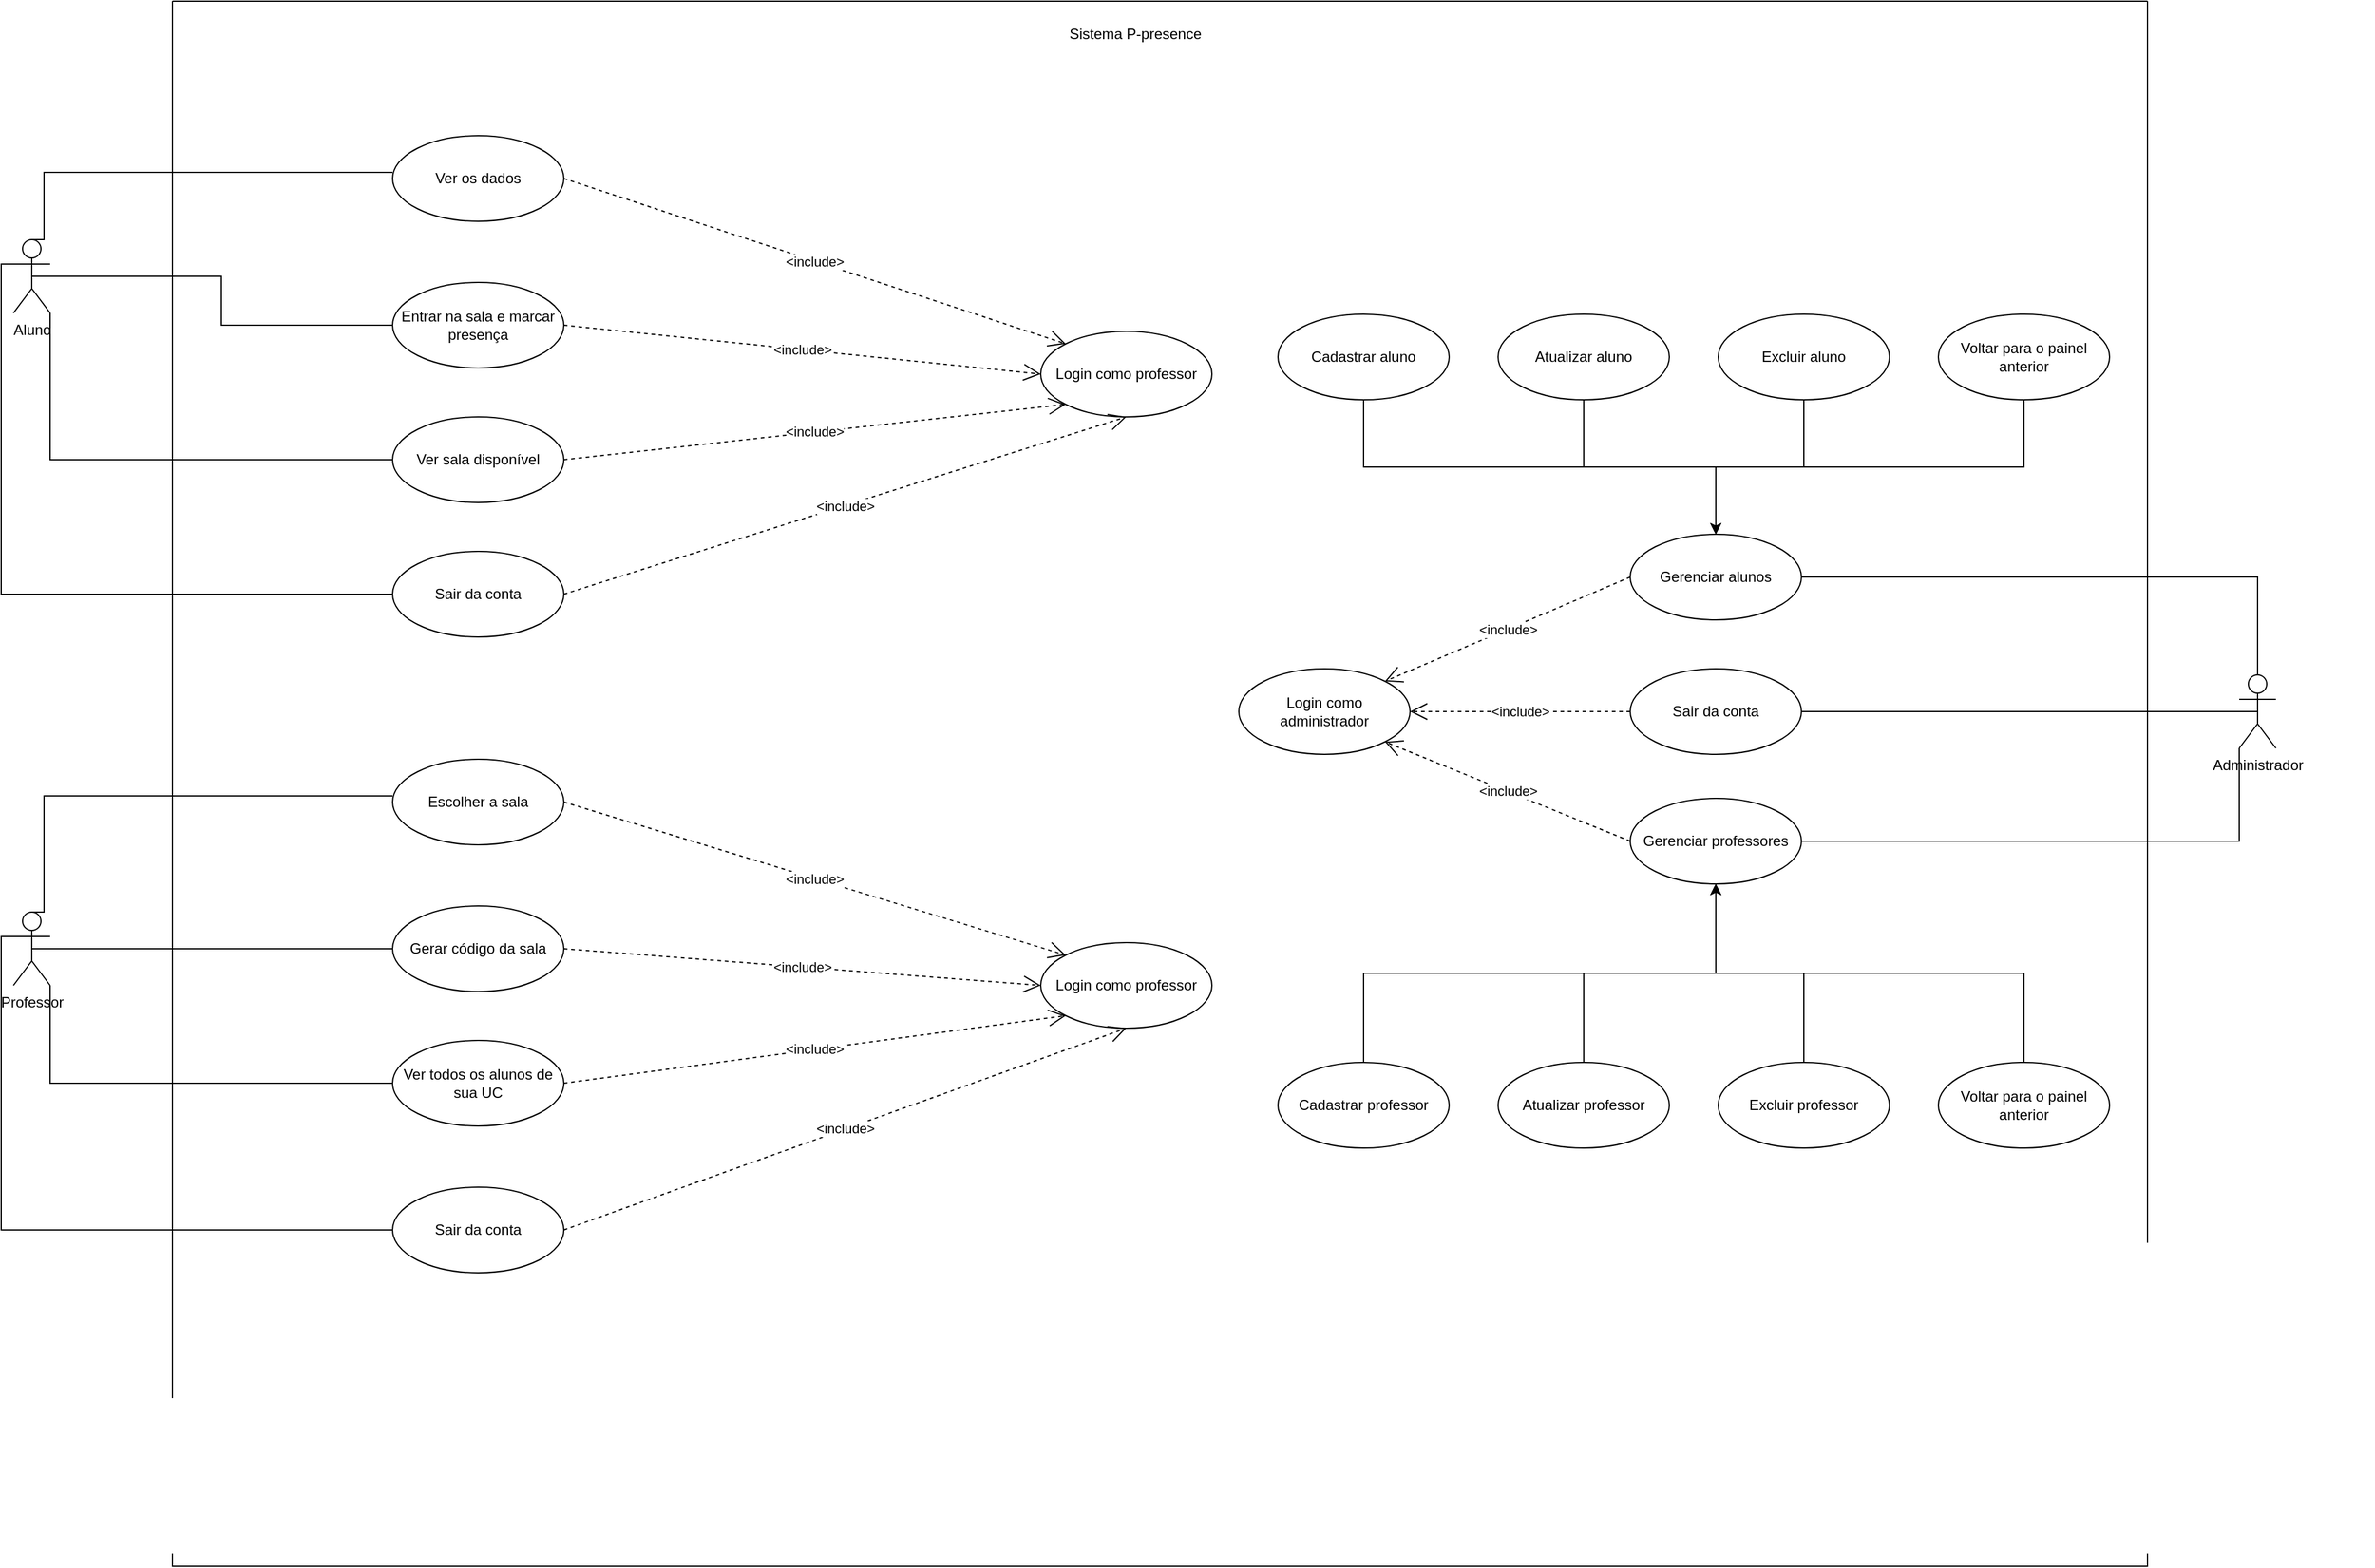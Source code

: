 <mxfile version="24.3.1" type="github">
  <diagram name="Página-1" id="how17dYmtc0pmDmi6kXH">
    <mxGraphModel dx="2390" dy="1278" grid="1" gridSize="9" guides="1" tooltips="1" connect="1" arrows="1" fold="1" page="1" pageScale="1" pageWidth="2339" pageHeight="3300" math="0" shadow="0">
      <root>
        <mxCell id="0" />
        <mxCell id="1" parent="0" />
        <mxCell id="jnGrhJHNjrjNaAiHW8BJ-2" value="Aluno" style="shape=umlActor;verticalLabelPosition=bottom;verticalAlign=top;html=1;" vertex="1" parent="1">
          <mxGeometry x="190" y="515" width="30" height="60" as="geometry" />
        </mxCell>
        <mxCell id="jnGrhJHNjrjNaAiHW8BJ-3" value="" style="swimlane;startSize=0;" vertex="1" parent="1">
          <mxGeometry x="320" y="320" width="1615" height="1280" as="geometry" />
        </mxCell>
        <mxCell id="jnGrhJHNjrjNaAiHW8BJ-4" value="Ver os dados" style="ellipse;whiteSpace=wrap;html=1;" vertex="1" parent="jnGrhJHNjrjNaAiHW8BJ-3">
          <mxGeometry x="180" y="110" width="140" height="70" as="geometry" />
        </mxCell>
        <mxCell id="jnGrhJHNjrjNaAiHW8BJ-5" value="Entrar na sala e marcar presença" style="ellipse;whiteSpace=wrap;html=1;" vertex="1" parent="jnGrhJHNjrjNaAiHW8BJ-3">
          <mxGeometry x="180" y="230" width="140" height="70" as="geometry" />
        </mxCell>
        <mxCell id="jnGrhJHNjrjNaAiHW8BJ-6" value="Ver sala disponível" style="ellipse;whiteSpace=wrap;html=1;" vertex="1" parent="jnGrhJHNjrjNaAiHW8BJ-3">
          <mxGeometry x="180" y="340" width="140" height="70" as="geometry" />
        </mxCell>
        <mxCell id="jnGrhJHNjrjNaAiHW8BJ-12" value="" style="endArrow=none;html=1;edgeStyle=orthogonalEdgeStyle;rounded=0;exitX=0.5;exitY=0;exitDx=0;exitDy=0;exitPerimeter=0;" edge="1" parent="jnGrhJHNjrjNaAiHW8BJ-3" source="jnGrhJHNjrjNaAiHW8BJ-2">
          <mxGeometry relative="1" as="geometry">
            <mxPoint x="-105" y="110" as="sourcePoint" />
            <mxPoint x="180" y="140" as="targetPoint" />
            <Array as="points">
              <mxPoint x="-105" y="140" />
            </Array>
          </mxGeometry>
        </mxCell>
        <mxCell id="jnGrhJHNjrjNaAiHW8BJ-21" value="Sair da conta" style="ellipse;whiteSpace=wrap;html=1;" vertex="1" parent="jnGrhJHNjrjNaAiHW8BJ-3">
          <mxGeometry x="180" y="450" width="140" height="70" as="geometry" />
        </mxCell>
        <mxCell id="jnGrhJHNjrjNaAiHW8BJ-38" value="Login como professor" style="ellipse;whiteSpace=wrap;html=1;" vertex="1" parent="jnGrhJHNjrjNaAiHW8BJ-3">
          <mxGeometry x="710" y="270" width="140" height="70" as="geometry" />
        </mxCell>
        <mxCell id="jnGrhJHNjrjNaAiHW8BJ-51" value="&amp;lt;include&amp;gt;" style="endArrow=open;endSize=12;dashed=1;html=1;rounded=0;exitX=1;exitY=0.5;exitDx=0;exitDy=0;entryX=0;entryY=1;entryDx=0;entryDy=0;" edge="1" parent="jnGrhJHNjrjNaAiHW8BJ-3" source="jnGrhJHNjrjNaAiHW8BJ-6" target="jnGrhJHNjrjNaAiHW8BJ-38">
          <mxGeometry width="160" relative="1" as="geometry">
            <mxPoint x="340" y="405" as="sourcePoint" />
            <mxPoint x="790" y="525" as="targetPoint" />
          </mxGeometry>
        </mxCell>
        <mxCell id="jnGrhJHNjrjNaAiHW8BJ-43" value="&amp;lt;include&amp;gt;" style="endArrow=open;endSize=12;dashed=1;html=1;rounded=0;exitX=1;exitY=0.5;exitDx=0;exitDy=0;entryX=0;entryY=0;entryDx=0;entryDy=0;" edge="1" parent="jnGrhJHNjrjNaAiHW8BJ-3" source="jnGrhJHNjrjNaAiHW8BJ-4" target="jnGrhJHNjrjNaAiHW8BJ-38">
          <mxGeometry width="160" relative="1" as="geometry">
            <mxPoint x="420" y="210" as="sourcePoint" />
            <mxPoint x="580" y="210" as="targetPoint" />
          </mxGeometry>
        </mxCell>
        <mxCell id="jnGrhJHNjrjNaAiHW8BJ-50" value="&amp;lt;include&amp;gt;" style="endArrow=open;endSize=12;dashed=1;html=1;rounded=0;exitX=1;exitY=0.5;exitDx=0;exitDy=0;entryX=0;entryY=0.5;entryDx=0;entryDy=0;" edge="1" parent="jnGrhJHNjrjNaAiHW8BJ-3" source="jnGrhJHNjrjNaAiHW8BJ-5" target="jnGrhJHNjrjNaAiHW8BJ-38">
          <mxGeometry width="160" relative="1" as="geometry">
            <mxPoint x="330" y="205" as="sourcePoint" />
            <mxPoint x="780" y="325" as="targetPoint" />
          </mxGeometry>
        </mxCell>
        <mxCell id="jnGrhJHNjrjNaAiHW8BJ-52" value="&amp;lt;include&amp;gt;" style="endArrow=open;endSize=12;dashed=1;html=1;rounded=0;exitX=1;exitY=0.5;exitDx=0;exitDy=0;entryX=0.5;entryY=1;entryDx=0;entryDy=0;" edge="1" parent="jnGrhJHNjrjNaAiHW8BJ-3" source="jnGrhJHNjrjNaAiHW8BJ-21" target="jnGrhJHNjrjNaAiHW8BJ-38">
          <mxGeometry width="160" relative="1" as="geometry">
            <mxPoint x="350" y="415" as="sourcePoint" />
            <mxPoint x="800" y="535" as="targetPoint" />
          </mxGeometry>
        </mxCell>
        <mxCell id="jnGrhJHNjrjNaAiHW8BJ-53" value="Login como professor" style="ellipse;whiteSpace=wrap;html=1;" vertex="1" parent="jnGrhJHNjrjNaAiHW8BJ-3">
          <mxGeometry x="710" y="770" width="140" height="70" as="geometry" />
        </mxCell>
        <mxCell id="jnGrhJHNjrjNaAiHW8BJ-77" value="Gerenciar alunos" style="ellipse;whiteSpace=wrap;html=1;" vertex="1" parent="jnGrhJHNjrjNaAiHW8BJ-3">
          <mxGeometry x="1192" y="436" width="140" height="70" as="geometry" />
        </mxCell>
        <mxCell id="jnGrhJHNjrjNaAiHW8BJ-78" value="Sair da conta" style="ellipse;whiteSpace=wrap;html=1;" vertex="1" parent="jnGrhJHNjrjNaAiHW8BJ-3">
          <mxGeometry x="1192" y="546" width="140" height="70" as="geometry" />
        </mxCell>
        <mxCell id="jnGrhJHNjrjNaAiHW8BJ-79" value="Gerenciar professores" style="ellipse;whiteSpace=wrap;html=1;" vertex="1" parent="jnGrhJHNjrjNaAiHW8BJ-3">
          <mxGeometry x="1192" y="652" width="140" height="70" as="geometry" />
        </mxCell>
        <mxCell id="jnGrhJHNjrjNaAiHW8BJ-80" value="Login como administrador" style="ellipse;whiteSpace=wrap;html=1;" vertex="1" parent="jnGrhJHNjrjNaAiHW8BJ-3">
          <mxGeometry x="872" y="546" width="140" height="70" as="geometry" />
        </mxCell>
        <mxCell id="jnGrhJHNjrjNaAiHW8BJ-81" value="&amp;lt;include&amp;gt;" style="endArrow=open;endSize=12;dashed=1;html=1;rounded=0;exitX=0;exitY=0.5;exitDx=0;exitDy=0;entryX=1;entryY=0;entryDx=0;entryDy=0;" edge="1" parent="jnGrhJHNjrjNaAiHW8BJ-3" source="jnGrhJHNjrjNaAiHW8BJ-77" target="jnGrhJHNjrjNaAiHW8BJ-80">
          <mxGeometry width="160" relative="1" as="geometry">
            <mxPoint x="1085" y="494" as="sourcePoint" />
            <mxPoint x="1545" y="349" as="targetPoint" />
          </mxGeometry>
        </mxCell>
        <mxCell id="jnGrhJHNjrjNaAiHW8BJ-82" value="&amp;lt;include&amp;gt;" style="endArrow=open;endSize=12;dashed=1;html=1;rounded=0;exitX=0;exitY=0.5;exitDx=0;exitDy=0;entryX=1;entryY=0.5;entryDx=0;entryDy=0;" edge="1" parent="jnGrhJHNjrjNaAiHW8BJ-3" source="jnGrhJHNjrjNaAiHW8BJ-78" target="jnGrhJHNjrjNaAiHW8BJ-80">
          <mxGeometry width="160" relative="1" as="geometry">
            <mxPoint x="1201" y="625" as="sourcePoint" />
            <mxPoint x="1661" y="480" as="targetPoint" />
          </mxGeometry>
        </mxCell>
        <mxCell id="jnGrhJHNjrjNaAiHW8BJ-83" value="&amp;lt;include&amp;gt;" style="endArrow=open;endSize=12;dashed=1;html=1;rounded=0;exitX=0;exitY=0.5;exitDx=0;exitDy=0;entryX=1;entryY=1;entryDx=0;entryDy=0;" edge="1" parent="jnGrhJHNjrjNaAiHW8BJ-3" source="jnGrhJHNjrjNaAiHW8BJ-79" target="jnGrhJHNjrjNaAiHW8BJ-80">
          <mxGeometry width="160" relative="1" as="geometry">
            <mxPoint x="1210" y="679" as="sourcePoint" />
            <mxPoint x="1670" y="534" as="targetPoint" />
          </mxGeometry>
        </mxCell>
        <mxCell id="jnGrhJHNjrjNaAiHW8BJ-90" value="Sistema P-presence" style="text;html=1;align=center;verticalAlign=middle;resizable=0;points=[];autosize=1;strokeColor=none;fillColor=none;" vertex="1" parent="jnGrhJHNjrjNaAiHW8BJ-3">
          <mxGeometry x="724" y="13" width="126" height="27" as="geometry" />
        </mxCell>
        <mxCell id="jnGrhJHNjrjNaAiHW8BJ-95" style="edgeStyle=orthogonalEdgeStyle;rounded=0;orthogonalLoop=1;jettySize=auto;html=1;exitX=0.5;exitY=1;exitDx=0;exitDy=0;" edge="1" parent="jnGrhJHNjrjNaAiHW8BJ-3" source="jnGrhJHNjrjNaAiHW8BJ-92" target="jnGrhJHNjrjNaAiHW8BJ-77">
          <mxGeometry relative="1" as="geometry" />
        </mxCell>
        <mxCell id="jnGrhJHNjrjNaAiHW8BJ-92" value="Cadastrar aluno" style="ellipse;whiteSpace=wrap;html=1;" vertex="1" parent="jnGrhJHNjrjNaAiHW8BJ-3">
          <mxGeometry x="904" y="256" width="140" height="70" as="geometry" />
        </mxCell>
        <mxCell id="jnGrhJHNjrjNaAiHW8BJ-96" style="edgeStyle=orthogonalEdgeStyle;rounded=0;orthogonalLoop=1;jettySize=auto;html=1;entryX=0.5;entryY=0;entryDx=0;entryDy=0;" edge="1" parent="jnGrhJHNjrjNaAiHW8BJ-3" source="jnGrhJHNjrjNaAiHW8BJ-93" target="jnGrhJHNjrjNaAiHW8BJ-77">
          <mxGeometry relative="1" as="geometry" />
        </mxCell>
        <mxCell id="jnGrhJHNjrjNaAiHW8BJ-93" value="Atualizar aluno" style="ellipse;whiteSpace=wrap;html=1;" vertex="1" parent="jnGrhJHNjrjNaAiHW8BJ-3">
          <mxGeometry x="1084" y="256" width="140" height="70" as="geometry" />
        </mxCell>
        <mxCell id="jnGrhJHNjrjNaAiHW8BJ-97" style="edgeStyle=orthogonalEdgeStyle;rounded=0;orthogonalLoop=1;jettySize=auto;html=1;entryX=0.5;entryY=0;entryDx=0;entryDy=0;exitX=0.5;exitY=1;exitDx=0;exitDy=0;" edge="1" parent="jnGrhJHNjrjNaAiHW8BJ-3" source="jnGrhJHNjrjNaAiHW8BJ-94" target="jnGrhJHNjrjNaAiHW8BJ-77">
          <mxGeometry relative="1" as="geometry" />
        </mxCell>
        <mxCell id="jnGrhJHNjrjNaAiHW8BJ-94" value="Excluir aluno" style="ellipse;whiteSpace=wrap;html=1;" vertex="1" parent="jnGrhJHNjrjNaAiHW8BJ-3">
          <mxGeometry x="1264" y="256" width="140" height="70" as="geometry" />
        </mxCell>
        <mxCell id="jnGrhJHNjrjNaAiHW8BJ-99" value="Cadastrar professor" style="ellipse;whiteSpace=wrap;html=1;" vertex="1" parent="jnGrhJHNjrjNaAiHW8BJ-3">
          <mxGeometry x="904" y="868" width="140" height="70" as="geometry" />
        </mxCell>
        <mxCell id="jnGrhJHNjrjNaAiHW8BJ-101" value="Atualizar professor" style="ellipse;whiteSpace=wrap;html=1;" vertex="1" parent="jnGrhJHNjrjNaAiHW8BJ-3">
          <mxGeometry x="1084" y="868" width="140" height="70" as="geometry" />
        </mxCell>
        <mxCell id="jnGrhJHNjrjNaAiHW8BJ-103" value="Excluir professor" style="ellipse;whiteSpace=wrap;html=1;" vertex="1" parent="jnGrhJHNjrjNaAiHW8BJ-3">
          <mxGeometry x="1264" y="868" width="140" height="70" as="geometry" />
        </mxCell>
        <mxCell id="jnGrhJHNjrjNaAiHW8BJ-102" style="edgeStyle=orthogonalEdgeStyle;rounded=0;orthogonalLoop=1;jettySize=auto;html=1;entryX=0.5;entryY=1;entryDx=0;entryDy=0;exitX=0.5;exitY=0;exitDx=0;exitDy=0;" edge="1" parent="jnGrhJHNjrjNaAiHW8BJ-3" source="jnGrhJHNjrjNaAiHW8BJ-103" target="jnGrhJHNjrjNaAiHW8BJ-79">
          <mxGeometry relative="1" as="geometry">
            <mxPoint x="1379" y="1183" as="targetPoint" />
          </mxGeometry>
        </mxCell>
        <mxCell id="jnGrhJHNjrjNaAiHW8BJ-100" style="edgeStyle=orthogonalEdgeStyle;rounded=0;orthogonalLoop=1;jettySize=auto;html=1;entryX=0.5;entryY=1;entryDx=0;entryDy=0;" edge="1" parent="jnGrhJHNjrjNaAiHW8BJ-3" source="jnGrhJHNjrjNaAiHW8BJ-101" target="jnGrhJHNjrjNaAiHW8BJ-79">
          <mxGeometry relative="1" as="geometry">
            <mxPoint x="1379" y="1183" as="targetPoint" />
          </mxGeometry>
        </mxCell>
        <mxCell id="jnGrhJHNjrjNaAiHW8BJ-98" style="edgeStyle=orthogonalEdgeStyle;rounded=0;orthogonalLoop=1;jettySize=auto;html=1;exitX=0.5;exitY=0;exitDx=0;exitDy=0;entryX=0.5;entryY=1;entryDx=0;entryDy=0;" edge="1" parent="jnGrhJHNjrjNaAiHW8BJ-3" source="jnGrhJHNjrjNaAiHW8BJ-99" target="jnGrhJHNjrjNaAiHW8BJ-79">
          <mxGeometry relative="1" as="geometry">
            <mxPoint x="1379" y="1183" as="targetPoint" />
          </mxGeometry>
        </mxCell>
        <mxCell id="jnGrhJHNjrjNaAiHW8BJ-104" value="Voltar para o painel anterior" style="ellipse;whiteSpace=wrap;html=1;" vertex="1" parent="jnGrhJHNjrjNaAiHW8BJ-3">
          <mxGeometry x="1444" y="256" width="140" height="70" as="geometry" />
        </mxCell>
        <mxCell id="jnGrhJHNjrjNaAiHW8BJ-105" style="edgeStyle=orthogonalEdgeStyle;rounded=0;orthogonalLoop=1;jettySize=auto;html=1;entryX=0.5;entryY=0;entryDx=0;entryDy=0;exitX=0.5;exitY=1;exitDx=0;exitDy=0;" edge="1" parent="jnGrhJHNjrjNaAiHW8BJ-3" source="jnGrhJHNjrjNaAiHW8BJ-104" target="jnGrhJHNjrjNaAiHW8BJ-77">
          <mxGeometry relative="1" as="geometry">
            <mxPoint x="1489" y="382" as="sourcePoint" />
            <mxPoint x="1417" y="492" as="targetPoint" />
          </mxGeometry>
        </mxCell>
        <mxCell id="jnGrhJHNjrjNaAiHW8BJ-106" value="Voltar para o painel anterior" style="ellipse;whiteSpace=wrap;html=1;" vertex="1" parent="jnGrhJHNjrjNaAiHW8BJ-3">
          <mxGeometry x="1444" y="868" width="140" height="70" as="geometry" />
        </mxCell>
        <mxCell id="jnGrhJHNjrjNaAiHW8BJ-107" style="edgeStyle=orthogonalEdgeStyle;rounded=0;orthogonalLoop=1;jettySize=auto;html=1;entryX=0.5;entryY=1;entryDx=0;entryDy=0;exitX=0.5;exitY=0;exitDx=0;exitDy=0;" edge="1" parent="jnGrhJHNjrjNaAiHW8BJ-3" source="jnGrhJHNjrjNaAiHW8BJ-106" target="jnGrhJHNjrjNaAiHW8BJ-79">
          <mxGeometry relative="1" as="geometry">
            <mxPoint x="1446" y="1102" as="sourcePoint" />
            <mxPoint x="1219" y="1156" as="targetPoint" />
          </mxGeometry>
        </mxCell>
        <mxCell id="jnGrhJHNjrjNaAiHW8BJ-8" value="" style="endArrow=none;html=1;edgeStyle=orthogonalEdgeStyle;rounded=0;exitX=0.5;exitY=0.5;exitDx=0;exitDy=0;exitPerimeter=0;" edge="1" parent="1" source="jnGrhJHNjrjNaAiHW8BJ-2" target="jnGrhJHNjrjNaAiHW8BJ-5">
          <mxGeometry relative="1" as="geometry">
            <mxPoint x="250" y="570" as="sourcePoint" />
            <mxPoint x="410" y="570" as="targetPoint" />
          </mxGeometry>
        </mxCell>
        <mxCell id="jnGrhJHNjrjNaAiHW8BJ-13" value="" style="endArrow=none;html=1;edgeStyle=orthogonalEdgeStyle;rounded=0;entryX=0;entryY=0.5;entryDx=0;entryDy=0;exitX=1;exitY=1;exitDx=0;exitDy=0;exitPerimeter=0;" edge="1" parent="1" source="jnGrhJHNjrjNaAiHW8BJ-2" target="jnGrhJHNjrjNaAiHW8BJ-6">
          <mxGeometry relative="1" as="geometry">
            <mxPoint x="230" y="570" as="sourcePoint" />
            <mxPoint x="520" y="565" as="targetPoint" />
          </mxGeometry>
        </mxCell>
        <mxCell id="jnGrhJHNjrjNaAiHW8BJ-14" value="Professor" style="shape=umlActor;verticalLabelPosition=bottom;verticalAlign=top;html=1;" vertex="1" parent="1">
          <mxGeometry x="190" y="1065" width="30" height="60" as="geometry" />
        </mxCell>
        <mxCell id="jnGrhJHNjrjNaAiHW8BJ-15" value="Escolher a sala" style="ellipse;whiteSpace=wrap;html=1;" vertex="1" parent="1">
          <mxGeometry x="500" y="940" width="140" height="70" as="geometry" />
        </mxCell>
        <mxCell id="jnGrhJHNjrjNaAiHW8BJ-16" value="Gerar código da sala" style="ellipse;whiteSpace=wrap;html=1;" vertex="1" parent="1">
          <mxGeometry x="500" y="1060" width="140" height="70" as="geometry" />
        </mxCell>
        <mxCell id="jnGrhJHNjrjNaAiHW8BJ-17" value="Ver todos os alunos de sua UC" style="ellipse;whiteSpace=wrap;html=1;" vertex="1" parent="1">
          <mxGeometry x="500" y="1170" width="140" height="70" as="geometry" />
        </mxCell>
        <mxCell id="jnGrhJHNjrjNaAiHW8BJ-18" value="" style="endArrow=none;html=1;edgeStyle=orthogonalEdgeStyle;rounded=0;exitX=0.5;exitY=0;exitDx=0;exitDy=0;exitPerimeter=0;" edge="1" parent="1" source="jnGrhJHNjrjNaAiHW8BJ-14">
          <mxGeometry relative="1" as="geometry">
            <mxPoint x="215" y="940" as="sourcePoint" />
            <mxPoint x="500" y="970" as="targetPoint" />
            <Array as="points">
              <mxPoint x="215" y="970" />
            </Array>
          </mxGeometry>
        </mxCell>
        <mxCell id="jnGrhJHNjrjNaAiHW8BJ-19" value="" style="endArrow=none;html=1;edgeStyle=orthogonalEdgeStyle;rounded=0;exitX=0.5;exitY=0.5;exitDx=0;exitDy=0;exitPerimeter=0;" edge="1" parent="1" source="jnGrhJHNjrjNaAiHW8BJ-14" target="jnGrhJHNjrjNaAiHW8BJ-16">
          <mxGeometry relative="1" as="geometry">
            <mxPoint x="250" y="1120" as="sourcePoint" />
            <mxPoint x="410" y="1120" as="targetPoint" />
          </mxGeometry>
        </mxCell>
        <mxCell id="jnGrhJHNjrjNaAiHW8BJ-20" value="" style="endArrow=none;html=1;edgeStyle=orthogonalEdgeStyle;rounded=0;entryX=0;entryY=0.5;entryDx=0;entryDy=0;exitX=1;exitY=1;exitDx=0;exitDy=0;exitPerimeter=0;" edge="1" parent="1" source="jnGrhJHNjrjNaAiHW8BJ-14" target="jnGrhJHNjrjNaAiHW8BJ-17">
          <mxGeometry relative="1" as="geometry">
            <mxPoint x="230" y="1120" as="sourcePoint" />
            <mxPoint x="520" y="1115" as="targetPoint" />
          </mxGeometry>
        </mxCell>
        <mxCell id="jnGrhJHNjrjNaAiHW8BJ-22" value="" style="endArrow=none;html=1;edgeStyle=orthogonalEdgeStyle;rounded=0;entryX=0;entryY=0.5;entryDx=0;entryDy=0;exitX=0;exitY=0.333;exitDx=0;exitDy=0;exitPerimeter=0;" edge="1" parent="1" source="jnGrhJHNjrjNaAiHW8BJ-2" target="jnGrhJHNjrjNaAiHW8BJ-21">
          <mxGeometry relative="1" as="geometry">
            <mxPoint x="180" y="750" as="sourcePoint" />
            <mxPoint x="460" y="830" as="targetPoint" />
          </mxGeometry>
        </mxCell>
        <mxCell id="jnGrhJHNjrjNaAiHW8BJ-23" value="Sair da conta" style="ellipse;whiteSpace=wrap;html=1;" vertex="1" parent="1">
          <mxGeometry x="500" y="1290" width="140" height="70" as="geometry" />
        </mxCell>
        <mxCell id="jnGrhJHNjrjNaAiHW8BJ-25" value="" style="endArrow=none;html=1;edgeStyle=orthogonalEdgeStyle;rounded=0;entryX=0;entryY=0.5;entryDx=0;entryDy=0;exitX=0;exitY=0.333;exitDx=0;exitDy=0;exitPerimeter=0;" edge="1" parent="1" source="jnGrhJHNjrjNaAiHW8BJ-14" target="jnGrhJHNjrjNaAiHW8BJ-23">
          <mxGeometry relative="1" as="geometry">
            <mxPoint x="390" y="1390" as="sourcePoint" />
            <mxPoint x="700" y="1620" as="targetPoint" />
          </mxGeometry>
        </mxCell>
        <mxCell id="jnGrhJHNjrjNaAiHW8BJ-54" value="&amp;lt;include&amp;gt;" style="endArrow=open;endSize=12;dashed=1;html=1;rounded=0;exitX=1;exitY=0.5;exitDx=0;exitDy=0;entryX=0;entryY=1;entryDx=0;entryDy=0;" edge="1" parent="1" target="jnGrhJHNjrjNaAiHW8BJ-53" source="jnGrhJHNjrjNaAiHW8BJ-17">
          <mxGeometry width="160" relative="1" as="geometry">
            <mxPoint x="990" y="1185" as="sourcePoint" />
            <mxPoint x="1460" y="1335" as="targetPoint" />
          </mxGeometry>
        </mxCell>
        <mxCell id="jnGrhJHNjrjNaAiHW8BJ-55" value="&amp;lt;include&amp;gt;" style="endArrow=open;endSize=12;dashed=1;html=1;rounded=0;exitX=1;exitY=0.5;exitDx=0;exitDy=0;entryX=0;entryY=0;entryDx=0;entryDy=0;" edge="1" parent="1" target="jnGrhJHNjrjNaAiHW8BJ-53" source="jnGrhJHNjrjNaAiHW8BJ-15">
          <mxGeometry width="160" relative="1" as="geometry">
            <mxPoint x="990" y="955" as="sourcePoint" />
            <mxPoint x="1250" y="1020" as="targetPoint" />
          </mxGeometry>
        </mxCell>
        <mxCell id="jnGrhJHNjrjNaAiHW8BJ-56" value="&amp;lt;include&amp;gt;" style="endArrow=open;endSize=12;dashed=1;html=1;rounded=0;exitX=1;exitY=0.5;exitDx=0;exitDy=0;entryX=0;entryY=0.5;entryDx=0;entryDy=0;" edge="1" parent="1" target="jnGrhJHNjrjNaAiHW8BJ-53" source="jnGrhJHNjrjNaAiHW8BJ-16">
          <mxGeometry width="160" relative="1" as="geometry">
            <mxPoint x="990" y="1075" as="sourcePoint" />
            <mxPoint x="1450" y="1135" as="targetPoint" />
          </mxGeometry>
        </mxCell>
        <mxCell id="jnGrhJHNjrjNaAiHW8BJ-57" value="&amp;lt;include&amp;gt;" style="endArrow=open;endSize=12;dashed=1;html=1;rounded=0;exitX=1;exitY=0.5;exitDx=0;exitDy=0;entryX=0.5;entryY=1;entryDx=0;entryDy=0;" edge="1" parent="1" target="jnGrhJHNjrjNaAiHW8BJ-53" source="jnGrhJHNjrjNaAiHW8BJ-23">
          <mxGeometry width="160" relative="1" as="geometry">
            <mxPoint x="990" y="1295" as="sourcePoint" />
            <mxPoint x="1470" y="1345" as="targetPoint" />
          </mxGeometry>
        </mxCell>
        <mxCell id="jnGrhJHNjrjNaAiHW8BJ-75" style="edgeStyle=orthogonalEdgeStyle;rounded=0;orthogonalLoop=1;jettySize=auto;html=1;exitX=0.5;exitY=1;exitDx=0;exitDy=0;" edge="1" parent="1">
          <mxGeometry relative="1" as="geometry">
            <mxPoint x="2111.5" y="1280.0" as="sourcePoint" />
            <mxPoint x="2111.5" y="1280.0" as="targetPoint" />
          </mxGeometry>
        </mxCell>
        <mxCell id="jnGrhJHNjrjNaAiHW8BJ-85" value="" style="endArrow=none;html=1;edgeStyle=orthogonalEdgeStyle;rounded=0;entryX=0.5;entryY=0;entryDx=0;entryDy=0;entryPerimeter=0;exitX=1;exitY=0.5;exitDx=0;exitDy=0;" edge="1" parent="1" source="jnGrhJHNjrjNaAiHW8BJ-77" target="jnGrhJHNjrjNaAiHW8BJ-76">
          <mxGeometry relative="1" as="geometry">
            <mxPoint x="1791" y="963" as="sourcePoint" />
            <mxPoint x="1951" y="963" as="targetPoint" />
          </mxGeometry>
        </mxCell>
        <mxCell id="jnGrhJHNjrjNaAiHW8BJ-88" value="" style="endArrow=none;html=1;edgeStyle=orthogonalEdgeStyle;rounded=0;exitX=1;exitY=0.5;exitDx=0;exitDy=0;entryX=0.5;entryY=0.5;entryDx=0;entryDy=0;entryPerimeter=0;" edge="1" parent="1" source="jnGrhJHNjrjNaAiHW8BJ-78" target="jnGrhJHNjrjNaAiHW8BJ-76">
          <mxGeometry relative="1" as="geometry">
            <mxPoint x="1854" y="927" as="sourcePoint" />
            <mxPoint x="1980" y="918" as="targetPoint" />
          </mxGeometry>
        </mxCell>
        <mxCell id="jnGrhJHNjrjNaAiHW8BJ-89" value="" style="endArrow=none;html=1;edgeStyle=orthogonalEdgeStyle;rounded=0;exitX=1;exitY=0.5;exitDx=0;exitDy=0;entryX=0;entryY=1;entryDx=0;entryDy=0;entryPerimeter=0;" edge="1" parent="1" source="jnGrhJHNjrjNaAiHW8BJ-79" target="jnGrhJHNjrjNaAiHW8BJ-76">
          <mxGeometry relative="1" as="geometry">
            <mxPoint x="1758" y="809" as="sourcePoint" />
            <mxPoint x="1944" y="1044" as="targetPoint" />
          </mxGeometry>
        </mxCell>
        <mxCell id="jnGrhJHNjrjNaAiHW8BJ-76" value="Administrador" style="shape=umlActor;verticalLabelPosition=bottom;verticalAlign=top;html=1;" vertex="1" parent="1">
          <mxGeometry x="2010" y="871" width="30" height="60" as="geometry" />
        </mxCell>
      </root>
    </mxGraphModel>
  </diagram>
</mxfile>
